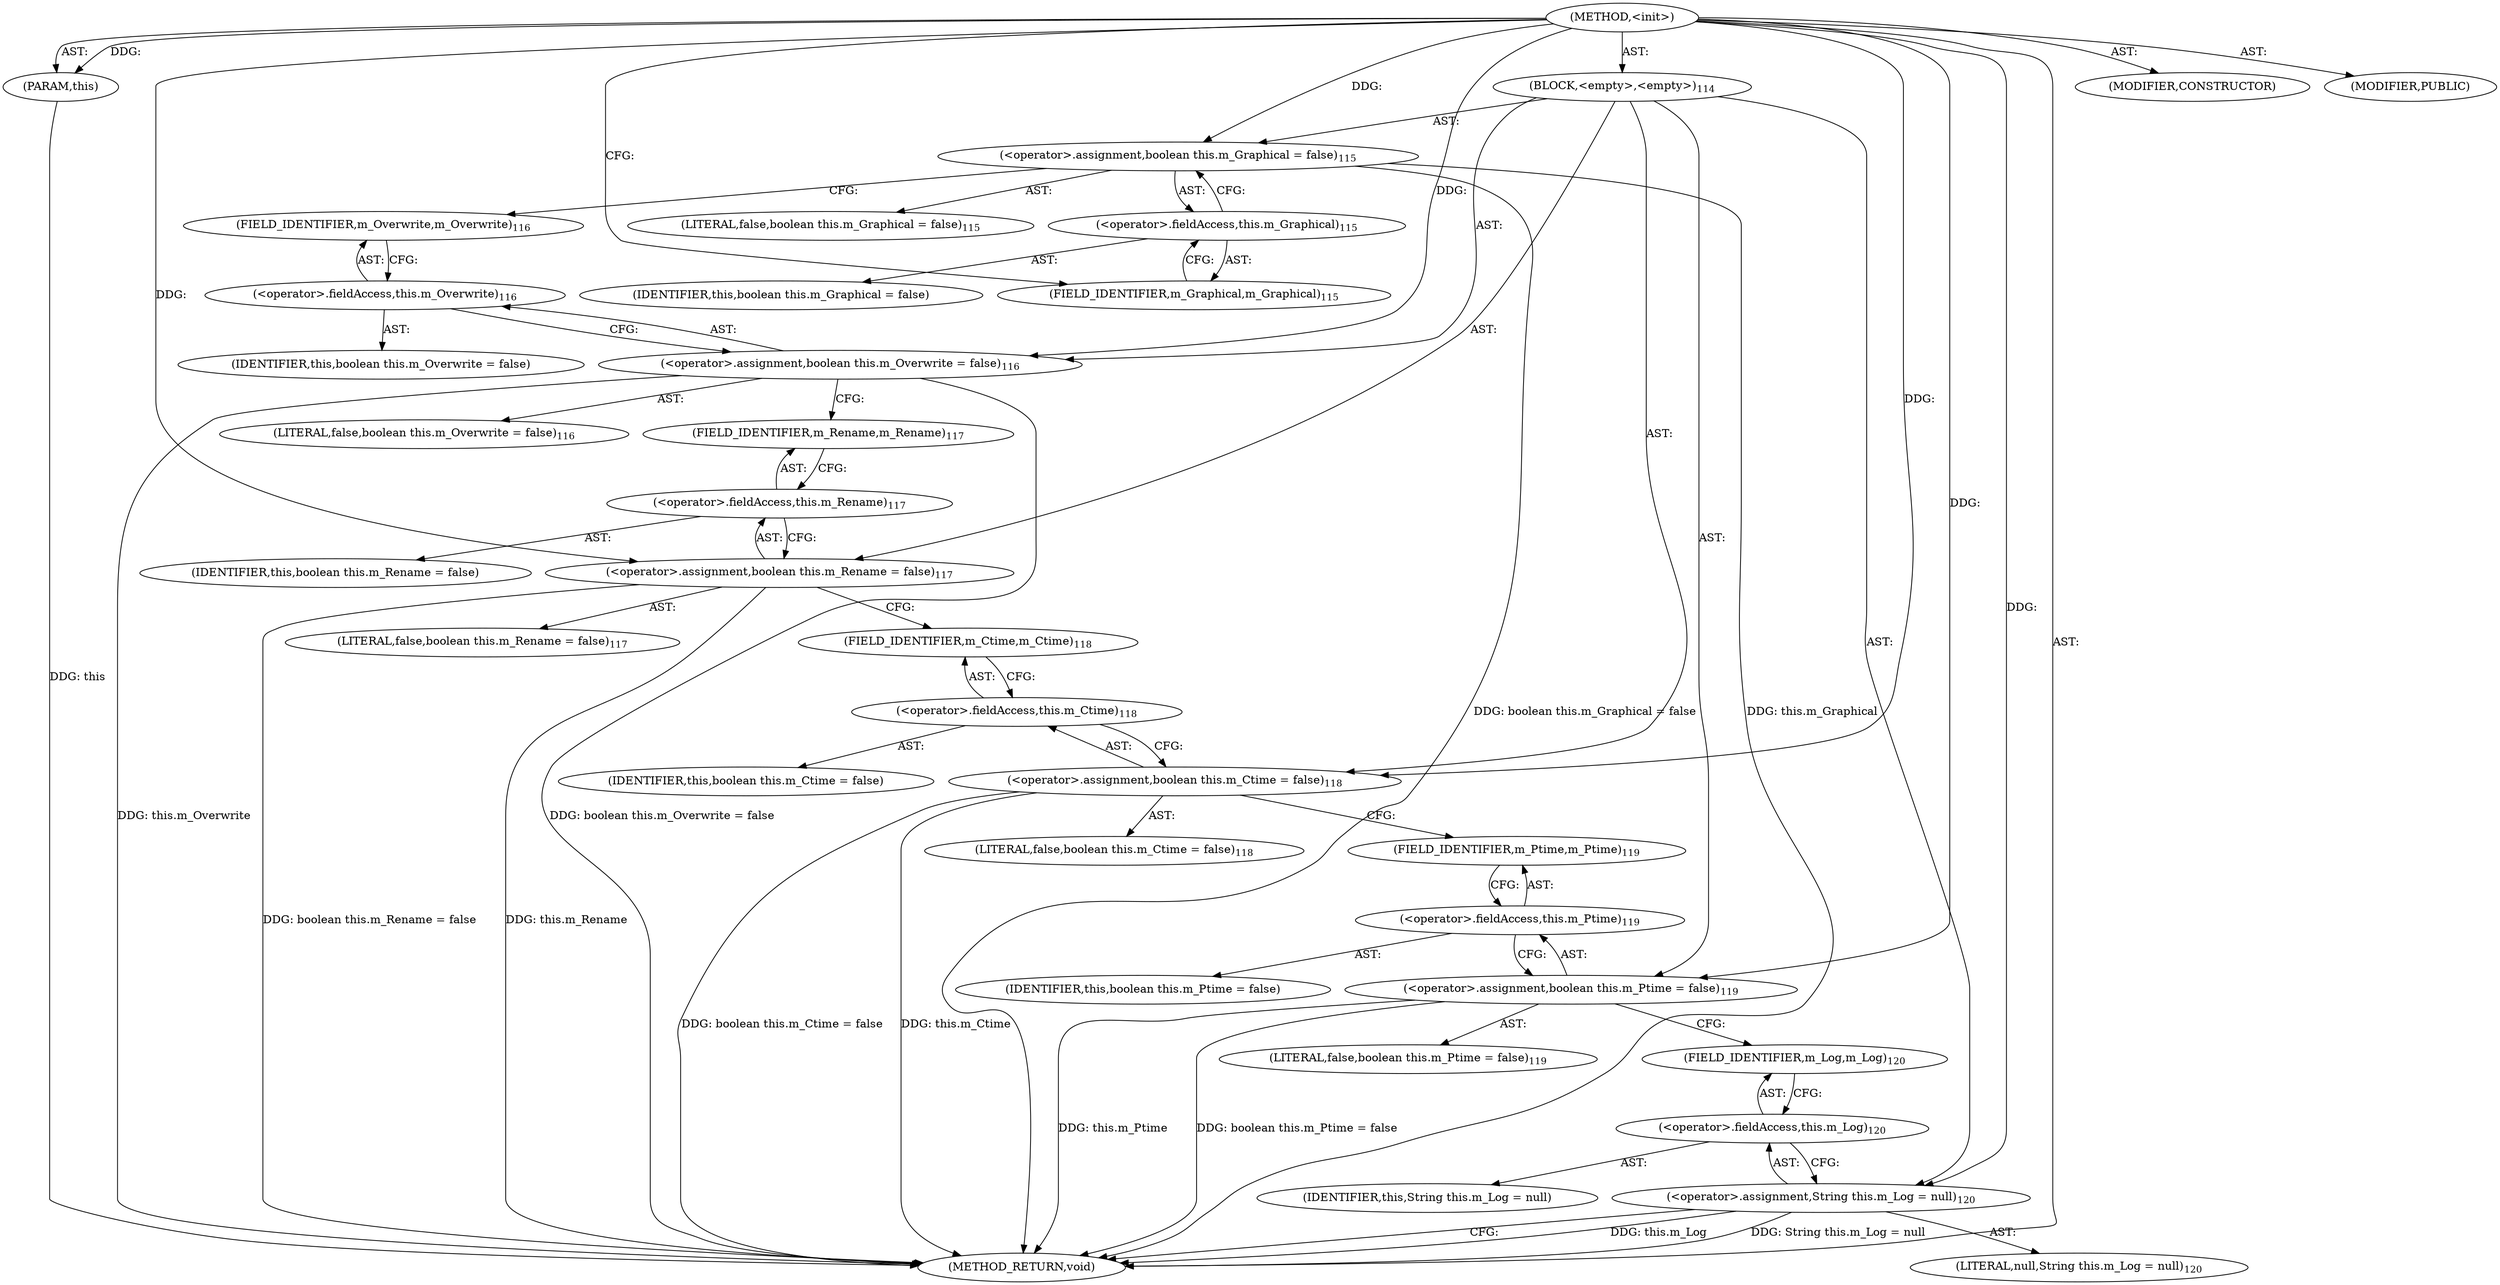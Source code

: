 digraph "&lt;init&gt;" {  
"111669149711" [label = <(METHOD,&lt;init&gt;)> ]
"115964117015" [label = <(PARAM,this)> ]
"25769803805" [label = <(BLOCK,&lt;empty&gt;,&lt;empty&gt;)<SUB>114</SUB>> ]
"30064771155" [label = <(&lt;operator&gt;.assignment,boolean this.m_Graphical = false)<SUB>115</SUB>> ]
"30064771156" [label = <(&lt;operator&gt;.fieldAccess,this.m_Graphical)<SUB>115</SUB>> ]
"68719476801" [label = <(IDENTIFIER,this,boolean this.m_Graphical = false)> ]
"55834574868" [label = <(FIELD_IDENTIFIER,m_Graphical,m_Graphical)<SUB>115</SUB>> ]
"90194313220" [label = <(LITERAL,false,boolean this.m_Graphical = false)<SUB>115</SUB>> ]
"30064771157" [label = <(&lt;operator&gt;.assignment,boolean this.m_Overwrite = false)<SUB>116</SUB>> ]
"30064771158" [label = <(&lt;operator&gt;.fieldAccess,this.m_Overwrite)<SUB>116</SUB>> ]
"68719476802" [label = <(IDENTIFIER,this,boolean this.m_Overwrite = false)> ]
"55834574869" [label = <(FIELD_IDENTIFIER,m_Overwrite,m_Overwrite)<SUB>116</SUB>> ]
"90194313221" [label = <(LITERAL,false,boolean this.m_Overwrite = false)<SUB>116</SUB>> ]
"30064771159" [label = <(&lt;operator&gt;.assignment,boolean this.m_Rename = false)<SUB>117</SUB>> ]
"30064771160" [label = <(&lt;operator&gt;.fieldAccess,this.m_Rename)<SUB>117</SUB>> ]
"68719476803" [label = <(IDENTIFIER,this,boolean this.m_Rename = false)> ]
"55834574870" [label = <(FIELD_IDENTIFIER,m_Rename,m_Rename)<SUB>117</SUB>> ]
"90194313222" [label = <(LITERAL,false,boolean this.m_Rename = false)<SUB>117</SUB>> ]
"30064771161" [label = <(&lt;operator&gt;.assignment,boolean this.m_Ctime = false)<SUB>118</SUB>> ]
"30064771162" [label = <(&lt;operator&gt;.fieldAccess,this.m_Ctime)<SUB>118</SUB>> ]
"68719476804" [label = <(IDENTIFIER,this,boolean this.m_Ctime = false)> ]
"55834574871" [label = <(FIELD_IDENTIFIER,m_Ctime,m_Ctime)<SUB>118</SUB>> ]
"90194313223" [label = <(LITERAL,false,boolean this.m_Ctime = false)<SUB>118</SUB>> ]
"30064771163" [label = <(&lt;operator&gt;.assignment,boolean this.m_Ptime = false)<SUB>119</SUB>> ]
"30064771164" [label = <(&lt;operator&gt;.fieldAccess,this.m_Ptime)<SUB>119</SUB>> ]
"68719476805" [label = <(IDENTIFIER,this,boolean this.m_Ptime = false)> ]
"55834574872" [label = <(FIELD_IDENTIFIER,m_Ptime,m_Ptime)<SUB>119</SUB>> ]
"90194313224" [label = <(LITERAL,false,boolean this.m_Ptime = false)<SUB>119</SUB>> ]
"30064771165" [label = <(&lt;operator&gt;.assignment,String this.m_Log = null)<SUB>120</SUB>> ]
"30064771166" [label = <(&lt;operator&gt;.fieldAccess,this.m_Log)<SUB>120</SUB>> ]
"68719476806" [label = <(IDENTIFIER,this,String this.m_Log = null)> ]
"55834574873" [label = <(FIELD_IDENTIFIER,m_Log,m_Log)<SUB>120</SUB>> ]
"90194313225" [label = <(LITERAL,null,String this.m_Log = null)<SUB>120</SUB>> ]
"133143986226" [label = <(MODIFIER,CONSTRUCTOR)> ]
"133143986227" [label = <(MODIFIER,PUBLIC)> ]
"128849018895" [label = <(METHOD_RETURN,void)> ]
  "111669149711" -> "115964117015"  [ label = "AST: "] 
  "111669149711" -> "25769803805"  [ label = "AST: "] 
  "111669149711" -> "133143986226"  [ label = "AST: "] 
  "111669149711" -> "133143986227"  [ label = "AST: "] 
  "111669149711" -> "128849018895"  [ label = "AST: "] 
  "25769803805" -> "30064771155"  [ label = "AST: "] 
  "25769803805" -> "30064771157"  [ label = "AST: "] 
  "25769803805" -> "30064771159"  [ label = "AST: "] 
  "25769803805" -> "30064771161"  [ label = "AST: "] 
  "25769803805" -> "30064771163"  [ label = "AST: "] 
  "25769803805" -> "30064771165"  [ label = "AST: "] 
  "30064771155" -> "30064771156"  [ label = "AST: "] 
  "30064771155" -> "90194313220"  [ label = "AST: "] 
  "30064771156" -> "68719476801"  [ label = "AST: "] 
  "30064771156" -> "55834574868"  [ label = "AST: "] 
  "30064771157" -> "30064771158"  [ label = "AST: "] 
  "30064771157" -> "90194313221"  [ label = "AST: "] 
  "30064771158" -> "68719476802"  [ label = "AST: "] 
  "30064771158" -> "55834574869"  [ label = "AST: "] 
  "30064771159" -> "30064771160"  [ label = "AST: "] 
  "30064771159" -> "90194313222"  [ label = "AST: "] 
  "30064771160" -> "68719476803"  [ label = "AST: "] 
  "30064771160" -> "55834574870"  [ label = "AST: "] 
  "30064771161" -> "30064771162"  [ label = "AST: "] 
  "30064771161" -> "90194313223"  [ label = "AST: "] 
  "30064771162" -> "68719476804"  [ label = "AST: "] 
  "30064771162" -> "55834574871"  [ label = "AST: "] 
  "30064771163" -> "30064771164"  [ label = "AST: "] 
  "30064771163" -> "90194313224"  [ label = "AST: "] 
  "30064771164" -> "68719476805"  [ label = "AST: "] 
  "30064771164" -> "55834574872"  [ label = "AST: "] 
  "30064771165" -> "30064771166"  [ label = "AST: "] 
  "30064771165" -> "90194313225"  [ label = "AST: "] 
  "30064771166" -> "68719476806"  [ label = "AST: "] 
  "30064771166" -> "55834574873"  [ label = "AST: "] 
  "30064771155" -> "55834574869"  [ label = "CFG: "] 
  "30064771157" -> "55834574870"  [ label = "CFG: "] 
  "30064771159" -> "55834574871"  [ label = "CFG: "] 
  "30064771161" -> "55834574872"  [ label = "CFG: "] 
  "30064771163" -> "55834574873"  [ label = "CFG: "] 
  "30064771165" -> "128849018895"  [ label = "CFG: "] 
  "30064771156" -> "30064771155"  [ label = "CFG: "] 
  "30064771158" -> "30064771157"  [ label = "CFG: "] 
  "30064771160" -> "30064771159"  [ label = "CFG: "] 
  "30064771162" -> "30064771161"  [ label = "CFG: "] 
  "30064771164" -> "30064771163"  [ label = "CFG: "] 
  "30064771166" -> "30064771165"  [ label = "CFG: "] 
  "55834574868" -> "30064771156"  [ label = "CFG: "] 
  "55834574869" -> "30064771158"  [ label = "CFG: "] 
  "55834574870" -> "30064771160"  [ label = "CFG: "] 
  "55834574871" -> "30064771162"  [ label = "CFG: "] 
  "55834574872" -> "30064771164"  [ label = "CFG: "] 
  "55834574873" -> "30064771166"  [ label = "CFG: "] 
  "111669149711" -> "55834574868"  [ label = "CFG: "] 
  "115964117015" -> "128849018895"  [ label = "DDG: this"] 
  "30064771155" -> "128849018895"  [ label = "DDG: this.m_Graphical"] 
  "30064771155" -> "128849018895"  [ label = "DDG: boolean this.m_Graphical = false"] 
  "30064771157" -> "128849018895"  [ label = "DDG: this.m_Overwrite"] 
  "30064771157" -> "128849018895"  [ label = "DDG: boolean this.m_Overwrite = false"] 
  "30064771159" -> "128849018895"  [ label = "DDG: this.m_Rename"] 
  "30064771159" -> "128849018895"  [ label = "DDG: boolean this.m_Rename = false"] 
  "30064771161" -> "128849018895"  [ label = "DDG: this.m_Ctime"] 
  "30064771161" -> "128849018895"  [ label = "DDG: boolean this.m_Ctime = false"] 
  "30064771163" -> "128849018895"  [ label = "DDG: this.m_Ptime"] 
  "30064771163" -> "128849018895"  [ label = "DDG: boolean this.m_Ptime = false"] 
  "30064771165" -> "128849018895"  [ label = "DDG: this.m_Log"] 
  "30064771165" -> "128849018895"  [ label = "DDG: String this.m_Log = null"] 
  "111669149711" -> "115964117015"  [ label = "DDG: "] 
  "111669149711" -> "30064771155"  [ label = "DDG: "] 
  "111669149711" -> "30064771157"  [ label = "DDG: "] 
  "111669149711" -> "30064771159"  [ label = "DDG: "] 
  "111669149711" -> "30064771161"  [ label = "DDG: "] 
  "111669149711" -> "30064771163"  [ label = "DDG: "] 
  "111669149711" -> "30064771165"  [ label = "DDG: "] 
}
